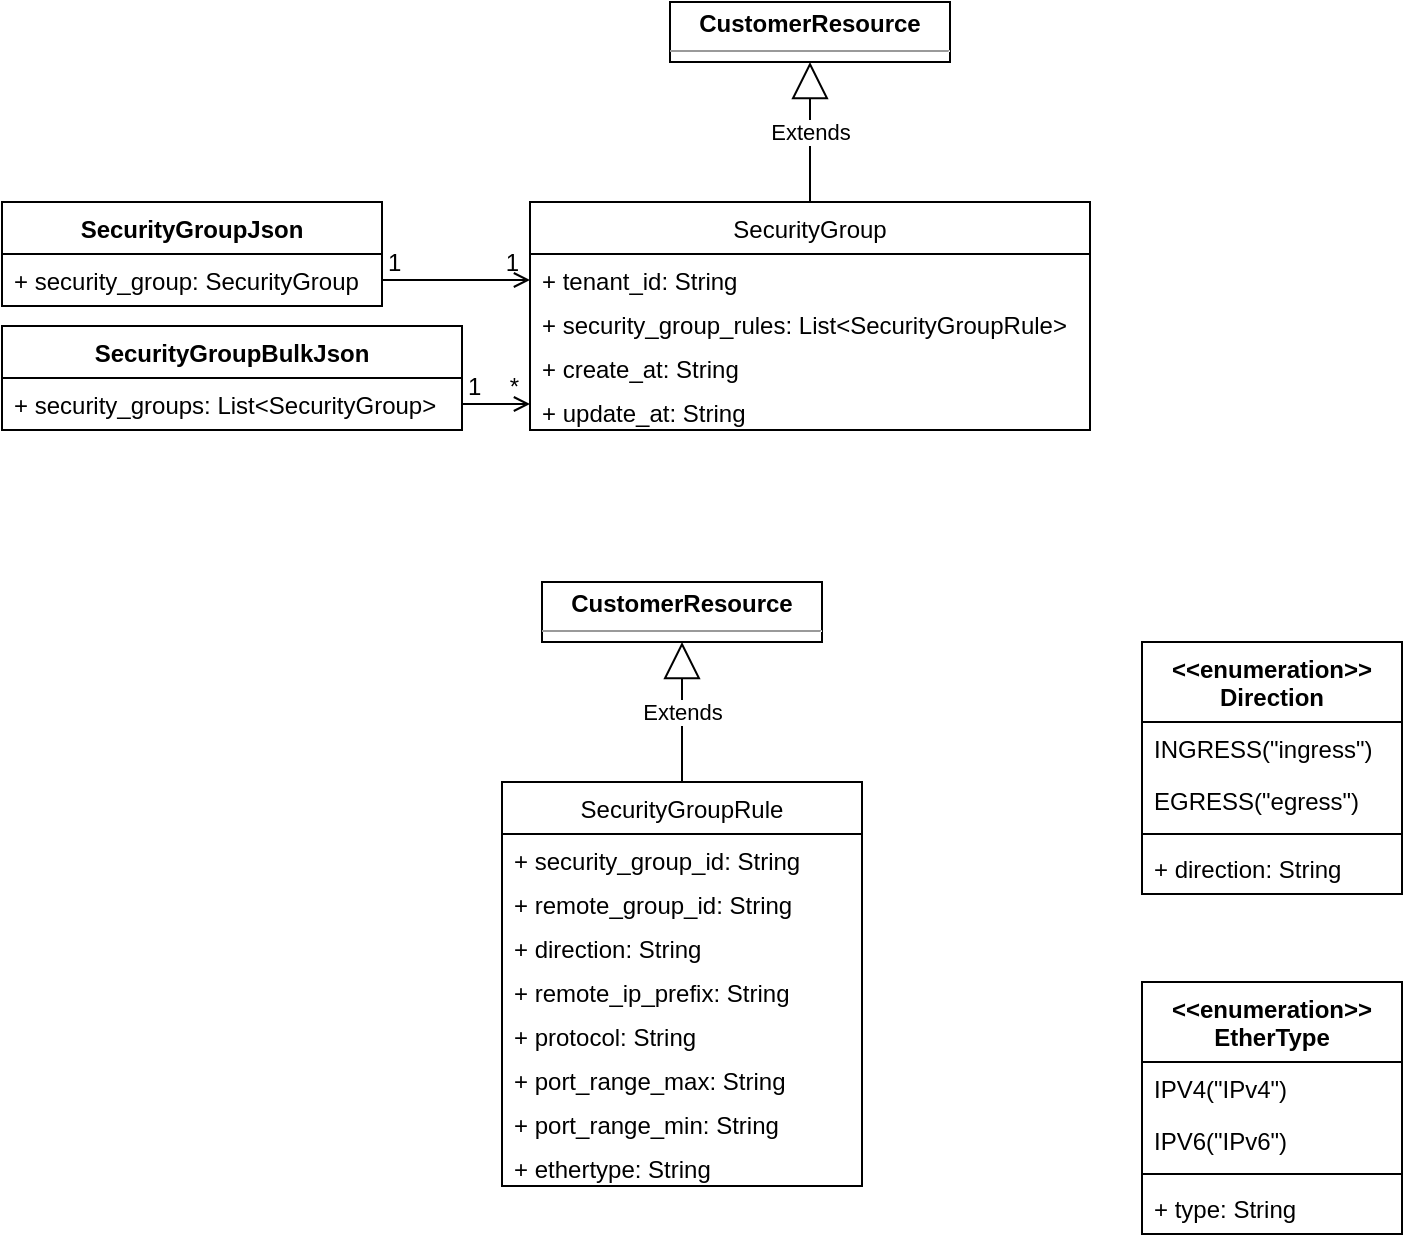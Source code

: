 <mxfile version="13.11.0" type="github">
  <diagram id="susmKc4R1bcolVnX3SPK" name="Page-1">
    <mxGraphModel dx="739" dy="665" grid="1" gridSize="10" guides="1" tooltips="1" connect="1" arrows="1" fold="1" page="1" pageScale="1" pageWidth="850" pageHeight="1100" math="0" shadow="0">
      <root>
        <mxCell id="0" />
        <mxCell id="1" parent="0" />
        <mxCell id="eS9AzGm47g6UEKA8w0Gg-1" value="SecurityGroup" style="swimlane;fontStyle=0;childLayout=stackLayout;horizontal=1;startSize=26;fillColor=none;horizontalStack=0;resizeParent=1;resizeParentMax=0;resizeLast=0;collapsible=1;marginBottom=0;" vertex="1" parent="1">
          <mxGeometry x="284" y="170" width="280" height="114" as="geometry">
            <mxRectangle x="290" y="120" width="80" height="26" as="alternateBounds" />
          </mxGeometry>
        </mxCell>
        <mxCell id="eS9AzGm47g6UEKA8w0Gg-2" value="+ tenant_id: String&#xa;" style="text;strokeColor=none;fillColor=none;align=left;verticalAlign=top;spacingLeft=4;spacingRight=4;overflow=hidden;rotatable=0;points=[[0,0.5],[1,0.5]];portConstraint=eastwest;" vertex="1" parent="eS9AzGm47g6UEKA8w0Gg-1">
          <mxGeometry y="26" width="280" height="22" as="geometry" />
        </mxCell>
        <mxCell id="eS9AzGm47g6UEKA8w0Gg-3" value="+ security_group_rules: List&lt;SecurityGroupRule&gt;&#xa;" style="text;strokeColor=none;fillColor=none;align=left;verticalAlign=top;spacingLeft=4;spacingRight=4;overflow=hidden;rotatable=0;points=[[0,0.5],[1,0.5]];portConstraint=eastwest;" vertex="1" parent="eS9AzGm47g6UEKA8w0Gg-1">
          <mxGeometry y="48" width="280" height="22" as="geometry" />
        </mxCell>
        <mxCell id="eS9AzGm47g6UEKA8w0Gg-12" value="+ create_at: String&#xa;" style="text;strokeColor=none;fillColor=none;align=left;verticalAlign=top;spacingLeft=4;spacingRight=4;overflow=hidden;rotatable=0;points=[[0,0.5],[1,0.5]];portConstraint=eastwest;" vertex="1" parent="eS9AzGm47g6UEKA8w0Gg-1">
          <mxGeometry y="70" width="280" height="22" as="geometry" />
        </mxCell>
        <mxCell id="eS9AzGm47g6UEKA8w0Gg-13" value="+ update_at: String&#xa;" style="text;strokeColor=none;fillColor=none;align=left;verticalAlign=top;spacingLeft=4;spacingRight=4;overflow=hidden;rotatable=0;points=[[0,0.5],[1,0.5]];portConstraint=eastwest;" vertex="1" parent="eS9AzGm47g6UEKA8w0Gg-1">
          <mxGeometry y="92" width="280" height="22" as="geometry" />
        </mxCell>
        <mxCell id="eS9AzGm47g6UEKA8w0Gg-14" value="Extends" style="endArrow=block;endSize=16;endFill=0;html=1;exitX=0.5;exitY=0;exitDx=0;exitDy=0;entryX=0.5;entryY=1;entryDx=0;entryDy=0;" edge="1" parent="1" source="eS9AzGm47g6UEKA8w0Gg-1" target="eS9AzGm47g6UEKA8w0Gg-16">
          <mxGeometry width="160" relative="1" as="geometry">
            <mxPoint x="294" y="80" as="sourcePoint" />
            <mxPoint x="399" y="90" as="targetPoint" />
          </mxGeometry>
        </mxCell>
        <mxCell id="eS9AzGm47g6UEKA8w0Gg-16" value="&lt;p style=&quot;margin: 0px ; margin-top: 4px ; text-align: center&quot;&gt;&lt;b&gt;CustomerResource&lt;/b&gt;&lt;/p&gt;&lt;hr size=&quot;1&quot;&gt;&lt;div style=&quot;height: 2px&quot;&gt;&lt;/div&gt;" style="verticalAlign=top;align=left;overflow=fill;fontSize=12;fontFamily=Helvetica;html=1;" vertex="1" parent="1">
          <mxGeometry x="354" y="70" width="140" height="30" as="geometry" />
        </mxCell>
        <mxCell id="eS9AzGm47g6UEKA8w0Gg-20" value="SecurityGroupRule" style="swimlane;fontStyle=0;childLayout=stackLayout;horizontal=1;startSize=26;fillColor=none;horizontalStack=0;resizeParent=1;resizeParentMax=0;resizeLast=0;collapsible=1;marginBottom=0;" vertex="1" parent="1">
          <mxGeometry x="270" y="460" width="180" height="202" as="geometry">
            <mxRectangle x="290" y="120" width="80" height="26" as="alternateBounds" />
          </mxGeometry>
        </mxCell>
        <mxCell id="eS9AzGm47g6UEKA8w0Gg-21" value="+ security_group_id: String" style="text;strokeColor=none;fillColor=none;align=left;verticalAlign=top;spacingLeft=4;spacingRight=4;overflow=hidden;rotatable=0;points=[[0,0.5],[1,0.5]];portConstraint=eastwest;" vertex="1" parent="eS9AzGm47g6UEKA8w0Gg-20">
          <mxGeometry y="26" width="180" height="22" as="geometry" />
        </mxCell>
        <mxCell id="eS9AzGm47g6UEKA8w0Gg-22" value="+ remote_group_id: String" style="text;strokeColor=none;fillColor=none;align=left;verticalAlign=top;spacingLeft=4;spacingRight=4;overflow=hidden;rotatable=0;points=[[0,0.5],[1,0.5]];portConstraint=eastwest;" vertex="1" parent="eS9AzGm47g6UEKA8w0Gg-20">
          <mxGeometry y="48" width="180" height="22" as="geometry" />
        </mxCell>
        <mxCell id="eS9AzGm47g6UEKA8w0Gg-23" value="+ direction: String&#xa;" style="text;strokeColor=none;fillColor=none;align=left;verticalAlign=top;spacingLeft=4;spacingRight=4;overflow=hidden;rotatable=0;points=[[0,0.5],[1,0.5]];portConstraint=eastwest;" vertex="1" parent="eS9AzGm47g6UEKA8w0Gg-20">
          <mxGeometry y="70" width="180" height="22" as="geometry" />
        </mxCell>
        <mxCell id="eS9AzGm47g6UEKA8w0Gg-24" value="+ remote_ip_prefix: String&#xa;" style="text;strokeColor=none;fillColor=none;align=left;verticalAlign=top;spacingLeft=4;spacingRight=4;overflow=hidden;rotatable=0;points=[[0,0.5],[1,0.5]];portConstraint=eastwest;" vertex="1" parent="eS9AzGm47g6UEKA8w0Gg-20">
          <mxGeometry y="92" width="180" height="22" as="geometry" />
        </mxCell>
        <mxCell id="eS9AzGm47g6UEKA8w0Gg-27" value="+ protocol: String&#xa;" style="text;strokeColor=none;fillColor=none;align=left;verticalAlign=top;spacingLeft=4;spacingRight=4;overflow=hidden;rotatable=0;points=[[0,0.5],[1,0.5]];portConstraint=eastwest;" vertex="1" parent="eS9AzGm47g6UEKA8w0Gg-20">
          <mxGeometry y="114" width="180" height="22" as="geometry" />
        </mxCell>
        <mxCell id="eS9AzGm47g6UEKA8w0Gg-28" value="+ port_range_max: String&#xa;" style="text;strokeColor=none;fillColor=none;align=left;verticalAlign=top;spacingLeft=4;spacingRight=4;overflow=hidden;rotatable=0;points=[[0,0.5],[1,0.5]];portConstraint=eastwest;" vertex="1" parent="eS9AzGm47g6UEKA8w0Gg-20">
          <mxGeometry y="136" width="180" height="22" as="geometry" />
        </mxCell>
        <mxCell id="eS9AzGm47g6UEKA8w0Gg-29" value="+ port_range_min: String&#xa;" style="text;strokeColor=none;fillColor=none;align=left;verticalAlign=top;spacingLeft=4;spacingRight=4;overflow=hidden;rotatable=0;points=[[0,0.5],[1,0.5]];portConstraint=eastwest;" vertex="1" parent="eS9AzGm47g6UEKA8w0Gg-20">
          <mxGeometry y="158" width="180" height="22" as="geometry" />
        </mxCell>
        <mxCell id="eS9AzGm47g6UEKA8w0Gg-30" value="+ ethertype: String&#xa;" style="text;strokeColor=none;fillColor=none;align=left;verticalAlign=top;spacingLeft=4;spacingRight=4;overflow=hidden;rotatable=0;points=[[0,0.5],[1,0.5]];portConstraint=eastwest;" vertex="1" parent="eS9AzGm47g6UEKA8w0Gg-20">
          <mxGeometry y="180" width="180" height="22" as="geometry" />
        </mxCell>
        <mxCell id="eS9AzGm47g6UEKA8w0Gg-25" value="Extends" style="endArrow=block;endSize=16;endFill=0;html=1;exitX=0.5;exitY=0;exitDx=0;exitDy=0;entryX=0.5;entryY=1;entryDx=0;entryDy=0;" edge="1" parent="1" source="eS9AzGm47g6UEKA8w0Gg-20" target="eS9AzGm47g6UEKA8w0Gg-26">
          <mxGeometry width="160" relative="1" as="geometry">
            <mxPoint x="230" y="370" as="sourcePoint" />
            <mxPoint x="335" y="380" as="targetPoint" />
          </mxGeometry>
        </mxCell>
        <mxCell id="eS9AzGm47g6UEKA8w0Gg-26" value="&lt;p style=&quot;margin: 0px ; margin-top: 4px ; text-align: center&quot;&gt;&lt;b&gt;CustomerResource&lt;/b&gt;&lt;/p&gt;&lt;hr size=&quot;1&quot;&gt;&lt;div style=&quot;height: 2px&quot;&gt;&lt;/div&gt;" style="verticalAlign=top;align=left;overflow=fill;fontSize=12;fontFamily=Helvetica;html=1;" vertex="1" parent="1">
          <mxGeometry x="290" y="360" width="140" height="30" as="geometry" />
        </mxCell>
        <mxCell id="eS9AzGm47g6UEKA8w0Gg-31" value="&lt;&lt;enumeration&gt;&gt;&#xa;Direction" style="swimlane;fontStyle=1;align=center;verticalAlign=top;childLayout=stackLayout;horizontal=1;startSize=40;horizontalStack=0;resizeParent=1;resizeParentMax=0;resizeLast=0;collapsible=1;marginBottom=0;" vertex="1" parent="1">
          <mxGeometry x="590" y="390" width="130" height="126" as="geometry" />
        </mxCell>
        <mxCell id="eS9AzGm47g6UEKA8w0Gg-32" value="INGRESS(&quot;ingress&quot;)" style="text;strokeColor=none;fillColor=none;align=left;verticalAlign=top;spacingLeft=4;spacingRight=4;overflow=hidden;rotatable=0;points=[[0,0.5],[1,0.5]];portConstraint=eastwest;" vertex="1" parent="eS9AzGm47g6UEKA8w0Gg-31">
          <mxGeometry y="40" width="130" height="26" as="geometry" />
        </mxCell>
        <mxCell id="eS9AzGm47g6UEKA8w0Gg-33" value="EGRESS(&quot;egress&quot;)" style="text;strokeColor=none;fillColor=none;align=left;verticalAlign=top;spacingLeft=4;spacingRight=4;overflow=hidden;rotatable=0;points=[[0,0.5],[1,0.5]];portConstraint=eastwest;" vertex="1" parent="eS9AzGm47g6UEKA8w0Gg-31">
          <mxGeometry y="66" width="130" height="26" as="geometry" />
        </mxCell>
        <mxCell id="eS9AzGm47g6UEKA8w0Gg-35" value="" style="line;strokeWidth=1;fillColor=none;align=left;verticalAlign=middle;spacingTop=-1;spacingLeft=3;spacingRight=3;rotatable=0;labelPosition=right;points=[];portConstraint=eastwest;" vertex="1" parent="eS9AzGm47g6UEKA8w0Gg-31">
          <mxGeometry y="92" width="130" height="8" as="geometry" />
        </mxCell>
        <mxCell id="eS9AzGm47g6UEKA8w0Gg-36" value="+ direction: String" style="text;strokeColor=none;fillColor=none;align=left;verticalAlign=top;spacingLeft=4;spacingRight=4;overflow=hidden;rotatable=0;points=[[0,0.5],[1,0.5]];portConstraint=eastwest;" vertex="1" parent="eS9AzGm47g6UEKA8w0Gg-31">
          <mxGeometry y="100" width="130" height="26" as="geometry" />
        </mxCell>
        <mxCell id="eS9AzGm47g6UEKA8w0Gg-37" value="&lt;&lt;enumeration&gt;&gt;&#xa;EtherType" style="swimlane;fontStyle=1;align=center;verticalAlign=top;childLayout=stackLayout;horizontal=1;startSize=40;horizontalStack=0;resizeParent=1;resizeParentMax=0;resizeLast=0;collapsible=1;marginBottom=0;" vertex="1" parent="1">
          <mxGeometry x="590" y="560" width="130" height="126" as="geometry" />
        </mxCell>
        <mxCell id="eS9AzGm47g6UEKA8w0Gg-38" value="IPV4(&quot;IPv4&quot;)" style="text;strokeColor=none;fillColor=none;align=left;verticalAlign=top;spacingLeft=4;spacingRight=4;overflow=hidden;rotatable=0;points=[[0,0.5],[1,0.5]];portConstraint=eastwest;" vertex="1" parent="eS9AzGm47g6UEKA8w0Gg-37">
          <mxGeometry y="40" width="130" height="26" as="geometry" />
        </mxCell>
        <mxCell id="eS9AzGm47g6UEKA8w0Gg-39" value="IPV6(&quot;IPv6&quot;)" style="text;strokeColor=none;fillColor=none;align=left;verticalAlign=top;spacingLeft=4;spacingRight=4;overflow=hidden;rotatable=0;points=[[0,0.5],[1,0.5]];portConstraint=eastwest;" vertex="1" parent="eS9AzGm47g6UEKA8w0Gg-37">
          <mxGeometry y="66" width="130" height="26" as="geometry" />
        </mxCell>
        <mxCell id="eS9AzGm47g6UEKA8w0Gg-40" value="" style="line;strokeWidth=1;fillColor=none;align=left;verticalAlign=middle;spacingTop=-1;spacingLeft=3;spacingRight=3;rotatable=0;labelPosition=right;points=[];portConstraint=eastwest;" vertex="1" parent="eS9AzGm47g6UEKA8w0Gg-37">
          <mxGeometry y="92" width="130" height="8" as="geometry" />
        </mxCell>
        <mxCell id="eS9AzGm47g6UEKA8w0Gg-41" value="+ type: String" style="text;strokeColor=none;fillColor=none;align=left;verticalAlign=top;spacingLeft=4;spacingRight=4;overflow=hidden;rotatable=0;points=[[0,0.5],[1,0.5]];portConstraint=eastwest;" vertex="1" parent="eS9AzGm47g6UEKA8w0Gg-37">
          <mxGeometry y="100" width="130" height="26" as="geometry" />
        </mxCell>
        <mxCell id="eS9AzGm47g6UEKA8w0Gg-42" value="SecurityGroupJson" style="swimlane;fontStyle=1;childLayout=stackLayout;horizontal=1;startSize=26;fillColor=none;horizontalStack=0;resizeParent=1;resizeParentMax=0;resizeLast=0;collapsible=1;marginBottom=0;" vertex="1" parent="1">
          <mxGeometry x="20" y="170" width="190" height="52" as="geometry" />
        </mxCell>
        <mxCell id="eS9AzGm47g6UEKA8w0Gg-43" value="+ security_group: SecurityGroup" style="text;strokeColor=none;fillColor=none;align=left;verticalAlign=top;spacingLeft=4;spacingRight=4;overflow=hidden;rotatable=0;points=[[0,0.5],[1,0.5]];portConstraint=eastwest;" vertex="1" parent="eS9AzGm47g6UEKA8w0Gg-42">
          <mxGeometry y="26" width="190" height="26" as="geometry" />
        </mxCell>
        <mxCell id="eS9AzGm47g6UEKA8w0Gg-44" value="" style="endArrow=open;shadow=0;strokeWidth=1;rounded=0;endFill=1;edgeStyle=elbowEdgeStyle;elbow=vertical;" edge="1" parent="1" source="eS9AzGm47g6UEKA8w0Gg-43" target="eS9AzGm47g6UEKA8w0Gg-2">
          <mxGeometry x="0.5" y="41" relative="1" as="geometry">
            <mxPoint x="90" y="250" as="sourcePoint" />
            <mxPoint x="220" y="209" as="targetPoint" />
            <mxPoint x="-40" y="32" as="offset" />
            <Array as="points">
              <mxPoint x="190" y="209" />
              <mxPoint x="180" y="230" />
              <mxPoint x="200" y="209" />
              <mxPoint x="190" y="189" />
              <mxPoint x="210" y="135" />
            </Array>
          </mxGeometry>
        </mxCell>
        <mxCell id="eS9AzGm47g6UEKA8w0Gg-45" value="1" style="resizable=0;align=left;verticalAlign=bottom;labelBackgroundColor=none;fontSize=12;" connectable="0" vertex="1" parent="eS9AzGm47g6UEKA8w0Gg-44">
          <mxGeometry x="-1" relative="1" as="geometry">
            <mxPoint x="1" as="offset" />
          </mxGeometry>
        </mxCell>
        <mxCell id="eS9AzGm47g6UEKA8w0Gg-46" value="1" style="resizable=0;align=right;verticalAlign=bottom;labelBackgroundColor=none;fontSize=12;" connectable="0" vertex="1" parent="eS9AzGm47g6UEKA8w0Gg-44">
          <mxGeometry x="1" relative="1" as="geometry">
            <mxPoint x="-4" as="offset" />
          </mxGeometry>
        </mxCell>
        <mxCell id="eS9AzGm47g6UEKA8w0Gg-47" value="SecurityGroupBulkJson" style="swimlane;fontStyle=1;childLayout=stackLayout;horizontal=1;startSize=26;fillColor=none;horizontalStack=0;resizeParent=1;resizeParentMax=0;resizeLast=0;collapsible=1;marginBottom=0;" vertex="1" parent="1">
          <mxGeometry x="20" y="232" width="230" height="52" as="geometry" />
        </mxCell>
        <mxCell id="eS9AzGm47g6UEKA8w0Gg-48" value="+ security_groups: List&lt;SecurityGroup&gt;" style="text;strokeColor=none;fillColor=none;align=left;verticalAlign=top;spacingLeft=4;spacingRight=4;overflow=hidden;rotatable=0;points=[[0,0.5],[1,0.5]];portConstraint=eastwest;" vertex="1" parent="eS9AzGm47g6UEKA8w0Gg-47">
          <mxGeometry y="26" width="230" height="26" as="geometry" />
        </mxCell>
        <mxCell id="eS9AzGm47g6UEKA8w0Gg-49" value="" style="endArrow=open;shadow=0;strokeWidth=1;rounded=0;endFill=1;edgeStyle=elbowEdgeStyle;elbow=vertical;" edge="1" parent="1" source="eS9AzGm47g6UEKA8w0Gg-48" target="eS9AzGm47g6UEKA8w0Gg-13">
          <mxGeometry x="0.5" y="41" relative="1" as="geometry">
            <mxPoint x="200" y="181" as="sourcePoint" />
            <mxPoint x="230" y="271" as="targetPoint" />
            <mxPoint x="-40" y="32" as="offset" />
            <Array as="points">
              <mxPoint x="220" y="271" />
              <mxPoint x="200" y="202" />
              <mxPoint x="220" y="181" />
              <mxPoint x="210" y="161" />
              <mxPoint x="230" y="107" />
            </Array>
          </mxGeometry>
        </mxCell>
        <mxCell id="eS9AzGm47g6UEKA8w0Gg-50" value="1" style="resizable=0;align=left;verticalAlign=bottom;labelBackgroundColor=none;fontSize=12;" connectable="0" vertex="1" parent="eS9AzGm47g6UEKA8w0Gg-49">
          <mxGeometry x="-1" relative="1" as="geometry">
            <mxPoint x="1" as="offset" />
          </mxGeometry>
        </mxCell>
        <mxCell id="eS9AzGm47g6UEKA8w0Gg-51" value="*" style="resizable=0;align=right;verticalAlign=bottom;labelBackgroundColor=none;fontSize=12;" connectable="0" vertex="1" parent="eS9AzGm47g6UEKA8w0Gg-49">
          <mxGeometry x="1" relative="1" as="geometry">
            <mxPoint x="-4" as="offset" />
          </mxGeometry>
        </mxCell>
      </root>
    </mxGraphModel>
  </diagram>
</mxfile>
